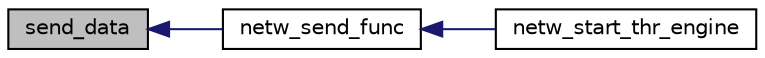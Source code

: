 digraph G
{
  edge [fontname="Helvetica",fontsize="10",labelfontname="Helvetica",labelfontsize="10"];
  node [fontname="Helvetica",fontsize="10",shape=record];
  rankdir=LR;
  Node1 [label="send_data",height=0.2,width=0.4,color="black", fillcolor="grey75", style="filled" fontcolor="black"];
  Node1 -> Node2 [dir=back,color="midnightblue",fontsize="10",style="solid",fontname="Helvetica"];
  Node2 [label="netw_send_func",height=0.2,width=0.4,color="black", fillcolor="white", style="filled",URL="$n__network_8c.html#a2ef0aab7ff9fb531466a536773b53683",tooltip="Thread send function."];
  Node2 -> Node3 [dir=back,color="midnightblue",fontsize="10",style="solid",fontname="Helvetica"];
  Node3 [label="netw_start_thr_engine",height=0.2,width=0.4,color="black", fillcolor="white", style="filled",URL="$n__network_8c.html#a0d300adbf6f3707a3b626e696e69440d",tooltip="Start the NETWORK netw Threaded Engine. Create a sending &amp; receiving thread."];
}
